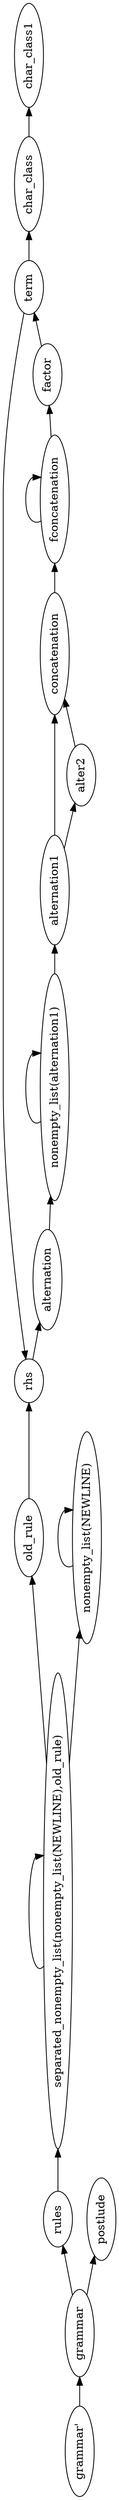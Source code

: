digraph G {
orientation = landscape;
rankdir = LR;
ratio = compress;
nt0 [ label="grammar'" ] ;
nt1 [ label="term" ] ;
nt2 [ label="separated_nonempty_list(nonempty_list(NEWLINE),old_rule)" ] ;
nt3 [ label="rules" ] ;
nt4 [ label="rhs" ] ;
nt5 [ label="postlude" ] ;
nt6 [ label="old_rule" ] ;
nt7 [ label="nonempty_list(alternation1)" ] ;
nt8 [ label="nonempty_list(NEWLINE)" ] ;
nt9 [ label="grammar" ] ;
nt10 [ label="fconcatenation" ] ;
nt11 [ label="factor" ] ;
nt12 [ label="concatenation" ] ;
nt13 [ label="char_class1" ] ;
nt14 [ label="char_class" ] ;
nt15 [ label="alternation1" ] ;
nt16 [ label="alternation" ] ;
nt17 [ label="alter2" ] ;
nt0 -> nt9 [ label="" ] ;
nt1 -> nt4 [ label="" ] ;
nt1 -> nt14 [ label="" ] ;
nt2 -> nt2 [ label="" ] ;
nt2 -> nt6 [ label="" ] ;
nt2 -> nt8 [ label="" ] ;
nt3 -> nt2 [ label="" ] ;
nt4 -> nt16 [ label="" ] ;
nt6 -> nt4 [ label="" ] ;
nt7 -> nt7 [ label="" ] ;
nt7 -> nt15 [ label="" ] ;
nt8 -> nt8 [ label="" ] ;
nt9 -> nt3 [ label="" ] ;
nt9 -> nt5 [ label="" ] ;
nt10 -> nt10 [ label="" ] ;
nt10 -> nt11 [ label="" ] ;
nt11 -> nt1 [ label="" ] ;
nt12 -> nt10 [ label="" ] ;
nt14 -> nt13 [ label="" ] ;
nt15 -> nt12 [ label="" ] ;
nt15 -> nt17 [ label="" ] ;
nt16 -> nt7 [ label="" ] ;
nt17 -> nt12 [ label="" ] ;

}

